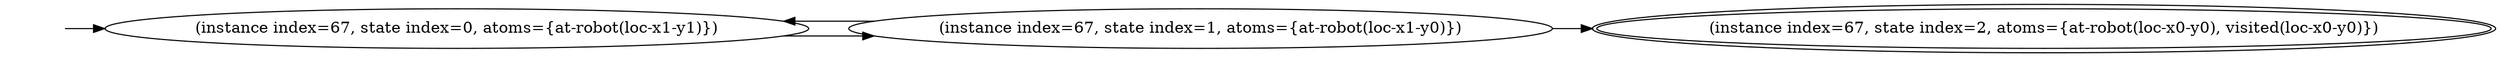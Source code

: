 digraph {
rankdir="LR"
s0[label="(instance index=67, state index=0, atoms={at-robot(loc-x1-y1)})"]
s1[label="(instance index=67, state index=1, atoms={at-robot(loc-x1-y0)})"]
s2[peripheries=2,label="(instance index=67, state index=2, atoms={at-robot(loc-x0-y0), visited(loc-x0-y0)})"]
Dangling [ label = "", style = invis ]
{ rank = same; Dangling }
Dangling -> s0
{ rank = same; s0}
{ rank = same; s1}
{ rank = same; s2}
{
s0->s1
}
{
s1->s2
s1->s0
}
{
}
}
